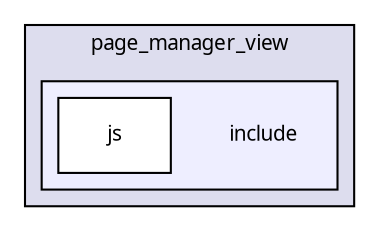 digraph "packages/page/packages/page_manager/packages/page_manager_view/include/" {
  compound=true
  node [ fontsize="10", fontname="FreeSans.ttf"];
  edge [ labelfontsize="10", labelfontname="FreeSans.ttf"];
  subgraph clusterdir_f7ffa0bc5345a0ca6669b8f955ac440b {
    graph [ bgcolor="#ddddee", pencolor="black", label="page_manager_view" fontname="FreeSans.ttf", fontsize="10", URL="dir_f7ffa0bc5345a0ca6669b8f955ac440b.html"]
  subgraph clusterdir_12acac7990776c35279802778528ebec {
    graph [ bgcolor="#eeeeff", pencolor="black", label="" URL="dir_12acac7990776c35279802778528ebec.html"];
    dir_12acac7990776c35279802778528ebec [shape=plaintext label="include"];
    dir_9ea2e9a5afa3aa94b7f3af28ec258f7c [shape=box label="js" color="black" fillcolor="white" style="filled" URL="dir_9ea2e9a5afa3aa94b7f3af28ec258f7c.html"];
  }
  }
}
